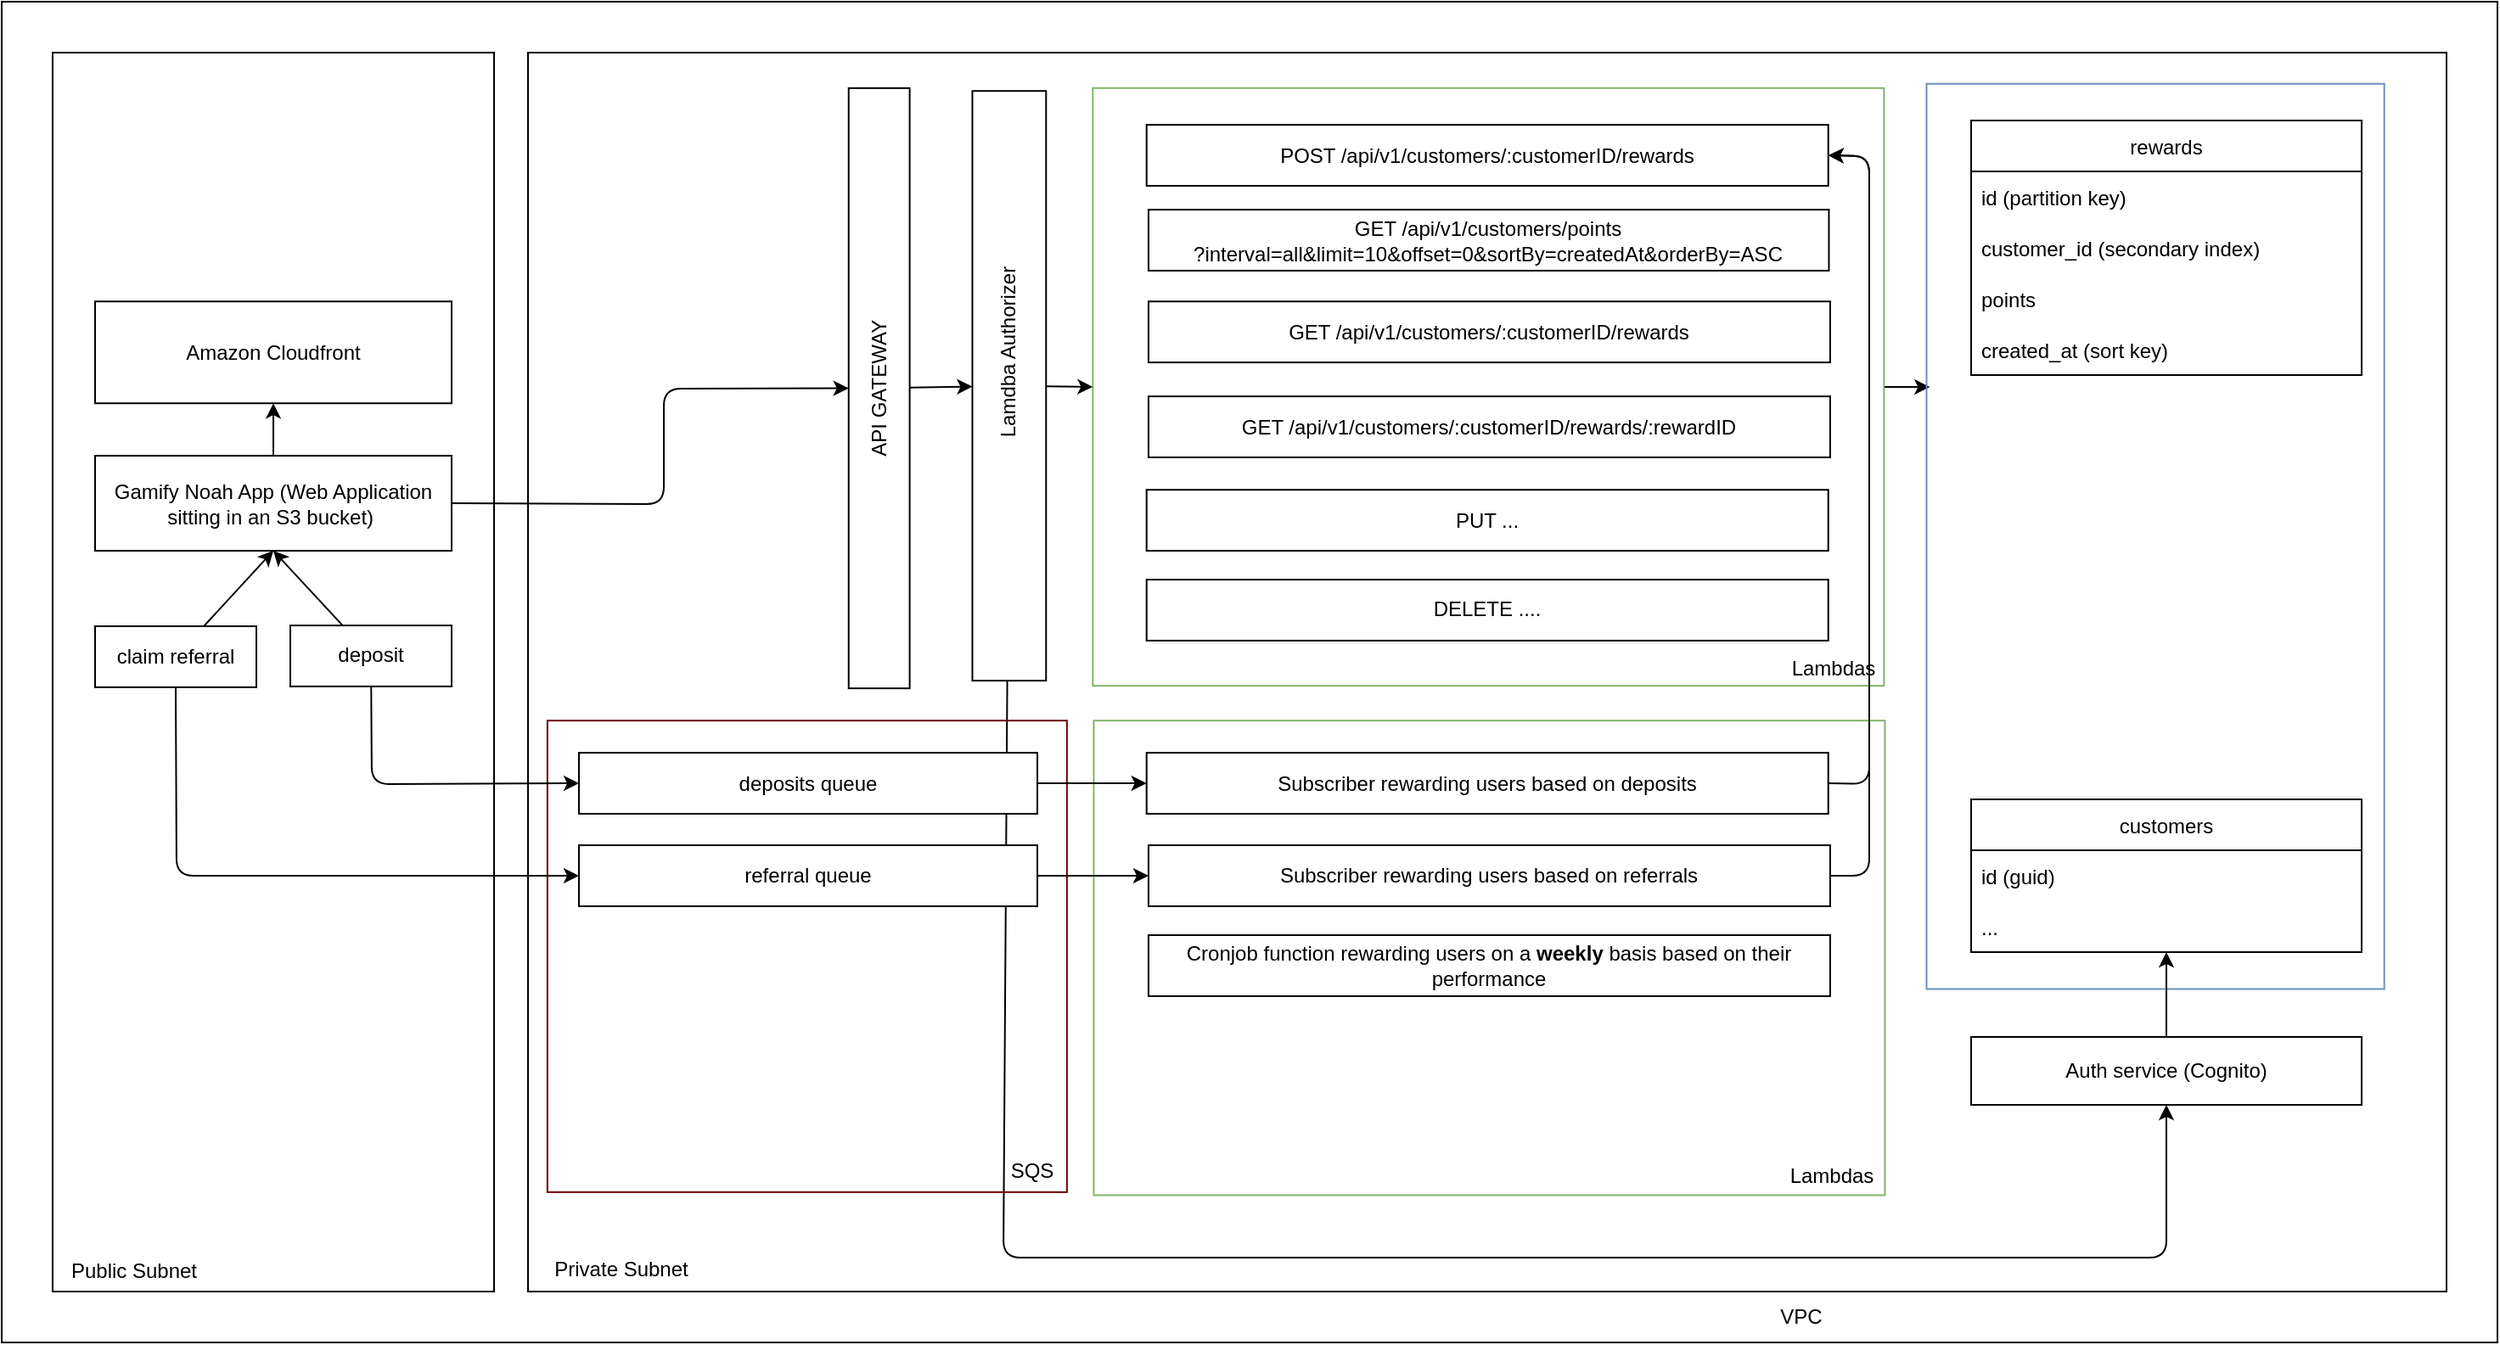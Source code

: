 <mxfile>
    <diagram id="RfgaBfemkXDA9C1rX7CF" name="Page-1">
        <mxGraphModel dx="949" dy="905" grid="1" gridSize="10" guides="1" tooltips="1" connect="1" arrows="1" fold="1" page="1" pageScale="1" pageWidth="1169" pageHeight="827" math="0" shadow="0">
            <root>
                <mxCell id="0"/>
                <mxCell id="1" parent="0"/>
                <mxCell id="27" value="" style="rounded=0;whiteSpace=wrap;html=1;fontSize=12;labelBackgroundColor=none;" parent="1" vertex="1">
                    <mxGeometry x="30" y="10" width="1470" height="790" as="geometry"/>
                </mxCell>
                <mxCell id="31" value="" style="rounded=0;whiteSpace=wrap;html=1;fontSize=12;labelBorderColor=default;fontStyle=1" parent="1" vertex="1">
                    <mxGeometry x="340" y="40" width="1130" height="730" as="geometry"/>
                </mxCell>
                <mxCell id="129" style="edgeStyle=none;html=1;entryX=0.665;entryY=0.007;entryDx=0;entryDy=0;entryPerimeter=0;" edge="1" parent="1" source="88" target="54">
                    <mxGeometry relative="1" as="geometry"/>
                </mxCell>
                <mxCell id="88" value="" style="rounded=0;whiteSpace=wrap;html=1;rotation=-90;fillColor=none;strokeColor=#82b366;" parent="1" vertex="1">
                    <mxGeometry x="729.59" y="3.97" width="352.18" height="466.02" as="geometry"/>
                </mxCell>
                <mxCell id="54" value="" style="rounded=0;whiteSpace=wrap;html=1;rotation=-90;fillColor=none;strokeColor=#6c8ebf;" parent="1" vertex="1">
                    <mxGeometry x="1031.84" y="190.26" width="533.39" height="269.58" as="geometry"/>
                </mxCell>
                <mxCell id="28" value="" style="rounded=0;whiteSpace=wrap;html=1;fontSize=12;labelBorderColor=#FFFFFF;" parent="1" vertex="1">
                    <mxGeometry x="60" y="40" width="260" height="730" as="geometry"/>
                </mxCell>
                <mxCell id="29" value="Public Subnet" style="text;html=1;strokeColor=none;fillColor=none;align=center;verticalAlign=middle;whiteSpace=wrap;rounded=0;fontSize=12;" parent="1" vertex="1">
                    <mxGeometry x="48" y="748" width="120" height="20" as="geometry"/>
                </mxCell>
                <mxCell id="41" value="" style="edgeStyle=none;html=1;fontSize=12;" parent="1" source="23" target="38" edge="1">
                    <mxGeometry relative="1" as="geometry"/>
                </mxCell>
                <mxCell id="132" style="edgeStyle=none;html=1;entryX=0.5;entryY=0;entryDx=0;entryDy=0;exitX=1;exitY=0.5;exitDx=0;exitDy=0;" edge="1" parent="1" source="23" target="2">
                    <mxGeometry relative="1" as="geometry">
                        <Array as="points">
                            <mxPoint x="420" y="306"/>
                            <mxPoint x="420" y="238"/>
                        </Array>
                    </mxGeometry>
                </mxCell>
                <mxCell id="23" value="Gamify Noah App (Web Application sitting in an S3 bucket)&amp;nbsp;" style="rounded=0;whiteSpace=wrap;html=1;" parent="1" vertex="1">
                    <mxGeometry x="85" y="277.53" width="210" height="55.99" as="geometry"/>
                </mxCell>
                <mxCell id="38" value="Amazon Cloudfront" style="rounded=0;whiteSpace=wrap;html=1;" parent="1" vertex="1">
                    <mxGeometry x="85" y="186.62" width="210" height="60" as="geometry"/>
                </mxCell>
                <mxCell id="45" value="Private Subnet" style="text;html=1;strokeColor=none;fillColor=none;align=center;verticalAlign=middle;whiteSpace=wrap;rounded=0;fontSize=12;" parent="1" vertex="1">
                    <mxGeometry x="335" y="747" width="120" height="20" as="geometry"/>
                </mxCell>
                <mxCell id="47" value="VPC" style="text;html=1;strokeColor=none;fillColor=none;align=center;verticalAlign=middle;whiteSpace=wrap;rounded=0;fontSize=12;" parent="1" vertex="1">
                    <mxGeometry x="1030" y="775" width="120" height="20" as="geometry"/>
                </mxCell>
                <mxCell id="90" value="" style="edgeStyle=none;html=1;" parent="1" source="51" target="75" edge="1">
                    <mxGeometry relative="1" as="geometry"/>
                </mxCell>
                <mxCell id="51" value="Auth service (Cognito)" style="rounded=0;whiteSpace=wrap;html=1;labelBackgroundColor=none;labelBorderColor=none;fontSize=12;" parent="1" vertex="1">
                    <mxGeometry x="1190" y="620" width="230" height="40" as="geometry"/>
                </mxCell>
                <mxCell id="91" style="edgeStyle=none;html=1;" parent="1" source="2" target="64" edge="1">
                    <mxGeometry relative="1" as="geometry"/>
                </mxCell>
                <mxCell id="2" value="API GATEWAY" style="rounded=0;whiteSpace=wrap;html=1;rotation=-90;" parent="1" vertex="1">
                    <mxGeometry x="370" y="219.79" width="353.67" height="35.93" as="geometry"/>
                </mxCell>
                <mxCell id="6" value="GET /api/v1/customers/points&lt;br&gt;?interval=all&amp;amp;limit=10&amp;amp;offset=0&amp;amp;sortBy=createdAt&amp;amp;orderBy=ASC" style="rounded=0;whiteSpace=wrap;html=1;" parent="1" vertex="1">
                    <mxGeometry x="705.48" y="132.55" width="400.75" height="35.93" as="geometry"/>
                </mxCell>
                <mxCell id="8" value="GET /api/v1/customers/:customerID/rewards" style="rounded=0;whiteSpace=wrap;html=1;" parent="1" vertex="1">
                    <mxGeometry x="705.48" y="186.62" width="401.5" height="35.93" as="geometry"/>
                </mxCell>
                <mxCell id="9" value="PUT ..." style="rounded=0;whiteSpace=wrap;html=1;" parent="1" vertex="1">
                    <mxGeometry x="704.35" y="297.59" width="401.5" height="35.93" as="geometry"/>
                </mxCell>
                <mxCell id="97" style="edgeStyle=none;html=1;entryX=0.5;entryY=0;entryDx=0;entryDy=0;" edge="1" parent="1" source="64" target="88">
                    <mxGeometry relative="1" as="geometry"/>
                </mxCell>
                <mxCell id="131" style="edgeStyle=none;html=1;entryX=0.5;entryY=1;entryDx=0;entryDy=0;" edge="1" parent="1" source="64" target="51">
                    <mxGeometry relative="1" as="geometry">
                        <Array as="points">
                            <mxPoint x="620" y="750"/>
                            <mxPoint x="1305" y="750"/>
                        </Array>
                    </mxGeometry>
                </mxCell>
                <mxCell id="64" value="&lt;blockquote style=&quot;margin: 0 0 0 40px ; border: none ; padding: 0px&quot;&gt;Lamdba Authorizer&lt;/blockquote&gt;" style="rounded=0;whiteSpace=wrap;html=1;rotation=-90;" parent="1" vertex="1">
                    <mxGeometry x="449.71" y="214.63" width="347.45" height="43.4" as="geometry"/>
                </mxCell>
                <mxCell id="65" value="GET /api/v1/customers/:customerID/rewards/:rewardID" style="rounded=0;whiteSpace=wrap;html=1;" parent="1" vertex="1">
                    <mxGeometry x="705.48" y="242.55" width="401.5" height="35.93" as="geometry"/>
                </mxCell>
                <mxCell id="73" value="customers" style="swimlane;fontStyle=0;childLayout=stackLayout;horizontal=1;startSize=30;horizontalStack=0;resizeParent=1;resizeParentMax=0;resizeLast=0;collapsible=1;marginBottom=0;" parent="1" vertex="1">
                    <mxGeometry x="1190" y="480" width="230" height="90" as="geometry"/>
                </mxCell>
                <mxCell id="74" value="id (guid)" style="text;strokeColor=none;fillColor=none;align=left;verticalAlign=middle;spacingLeft=4;spacingRight=4;overflow=hidden;points=[[0,0.5],[1,0.5]];portConstraint=eastwest;rotatable=0;" parent="73" vertex="1">
                    <mxGeometry y="30" width="230" height="30" as="geometry"/>
                </mxCell>
                <mxCell id="75" value="..." style="text;strokeColor=none;fillColor=none;align=left;verticalAlign=middle;spacingLeft=4;spacingRight=4;overflow=hidden;points=[[0,0.5],[1,0.5]];portConstraint=eastwest;rotatable=0;" parent="73" vertex="1">
                    <mxGeometry y="60" width="230" height="30" as="geometry"/>
                </mxCell>
                <mxCell id="77" value="rewards" style="swimlane;fontStyle=0;childLayout=stackLayout;horizontal=1;startSize=30;horizontalStack=0;resizeParent=1;resizeParentMax=0;resizeLast=0;collapsible=1;marginBottom=0;" parent="1" vertex="1">
                    <mxGeometry x="1190" y="80" width="230" height="150" as="geometry"/>
                </mxCell>
                <mxCell id="78" value="id (partition key)" style="text;strokeColor=none;fillColor=none;align=left;verticalAlign=middle;spacingLeft=4;spacingRight=4;overflow=hidden;points=[[0,0.5],[1,0.5]];portConstraint=eastwest;rotatable=0;" parent="77" vertex="1">
                    <mxGeometry y="30" width="230" height="30" as="geometry"/>
                </mxCell>
                <mxCell id="79" value="customer_id (secondary index)" style="text;strokeColor=none;fillColor=none;align=left;verticalAlign=middle;spacingLeft=4;spacingRight=4;overflow=hidden;points=[[0,0.5],[1,0.5]];portConstraint=eastwest;rotatable=0;" parent="77" vertex="1">
                    <mxGeometry y="60" width="230" height="30" as="geometry"/>
                </mxCell>
                <mxCell id="81" value="points" style="text;strokeColor=none;fillColor=none;align=left;verticalAlign=middle;spacingLeft=4;spacingRight=4;overflow=hidden;points=[[0,0.5],[1,0.5]];portConstraint=eastwest;rotatable=0;" parent="77" vertex="1">
                    <mxGeometry y="90" width="230" height="30" as="geometry"/>
                </mxCell>
                <mxCell id="80" value="created_at (sort key)" style="text;strokeColor=none;fillColor=none;align=left;verticalAlign=middle;spacingLeft=4;spacingRight=4;overflow=hidden;points=[[0,0.5],[1,0.5]];portConstraint=eastwest;rotatable=0;" parent="77" vertex="1">
                    <mxGeometry y="120" width="230" height="30" as="geometry"/>
                </mxCell>
                <mxCell id="85" value="DELETE ...." style="rounded=0;whiteSpace=wrap;html=1;" parent="1" vertex="1">
                    <mxGeometry x="704.35" y="350.53" width="401.5" height="35.93" as="geometry"/>
                </mxCell>
                <mxCell id="94" value="POST /api/v1/customers/:customerID/rewards" style="rounded=0;whiteSpace=wrap;html=1;" parent="1" vertex="1">
                    <mxGeometry x="704.35" y="82.55" width="401.5" height="35.93" as="geometry"/>
                </mxCell>
                <mxCell id="99" value="" style="rounded=0;whiteSpace=wrap;html=1;rotation=-90;fillColor=none;strokeColor=#82b366;" vertex="1" parent="1">
                    <mxGeometry x="766.41" y="340.42" width="279.65" height="465.99" as="geometry"/>
                </mxCell>
                <mxCell id="125" style="edgeStyle=none;html=1;entryX=1;entryY=0.5;entryDx=0;entryDy=0;exitX=1;exitY=0.5;exitDx=0;exitDy=0;" edge="1" parent="1" source="100" target="94">
                    <mxGeometry relative="1" as="geometry">
                        <Array as="points">
                            <mxPoint x="1130" y="471"/>
                            <mxPoint x="1130" y="101"/>
                        </Array>
                    </mxGeometry>
                </mxCell>
                <mxCell id="100" value="Subscriber rewarding users based on deposits" style="rounded=0;whiteSpace=wrap;html=1;" vertex="1" parent="1">
                    <mxGeometry x="704.35" y="452.55" width="401.5" height="35.93" as="geometry"/>
                </mxCell>
                <mxCell id="103" value="Cronjob function rewarding users on a&amp;nbsp;&lt;b&gt;weekly&lt;/b&gt; basis based on their performance" style="rounded=0;whiteSpace=wrap;html=1;" vertex="1" parent="1">
                    <mxGeometry x="705.48" y="560.0" width="401.5" height="35.93" as="geometry"/>
                </mxCell>
                <mxCell id="105" value="" style="rounded=0;whiteSpace=wrap;html=1;rotation=-90;fillColor=none;strokeColor=#6F0000;fontColor=#ffffff;" vertex="1" parent="1">
                    <mxGeometry x="365.5" y="419.51" width="277.84" height="305.99" as="geometry"/>
                </mxCell>
                <mxCell id="122" style="edgeStyle=none;html=1;" edge="1" parent="1" source="106" target="100">
                    <mxGeometry relative="1" as="geometry"/>
                </mxCell>
                <mxCell id="106" value="deposits queue" style="rounded=0;whiteSpace=wrap;html=1;" vertex="1" parent="1">
                    <mxGeometry x="370" y="452.55" width="270" height="35.93" as="geometry"/>
                </mxCell>
                <mxCell id="107" value="Lambdas" style="text;html=1;strokeColor=none;fillColor=none;align=center;verticalAlign=middle;whiteSpace=wrap;rounded=0;fontSize=12;" vertex="1" parent="1">
                    <mxGeometry x="1048.84" y="393.46" width="120" height="20" as="geometry"/>
                </mxCell>
                <mxCell id="108" value="Lambdas" style="text;html=1;strokeColor=none;fillColor=none;align=center;verticalAlign=middle;whiteSpace=wrap;rounded=0;fontSize=12;" vertex="1" parent="1">
                    <mxGeometry x="1048" y="692" width="120" height="20" as="geometry"/>
                </mxCell>
                <mxCell id="109" value="SQS" style="text;html=1;strokeColor=none;fillColor=none;align=center;verticalAlign=middle;whiteSpace=wrap;rounded=0;fontSize=12;" vertex="1" parent="1">
                    <mxGeometry x="577.0" y="689" width="120" height="20" as="geometry"/>
                </mxCell>
                <mxCell id="133" style="edgeStyle=none;html=1;" edge="1" parent="1" source="110" target="123">
                    <mxGeometry relative="1" as="geometry"/>
                </mxCell>
                <mxCell id="110" value="referral queue" style="rounded=0;whiteSpace=wrap;html=1;" vertex="1" parent="1">
                    <mxGeometry x="370" y="507.04" width="270" height="35.93" as="geometry"/>
                </mxCell>
                <mxCell id="117" style="edgeStyle=none;html=1;entryX=0;entryY=0.5;entryDx=0;entryDy=0;exitX=0.5;exitY=1;exitDx=0;exitDy=0;" edge="1" parent="1" source="111" target="110">
                    <mxGeometry relative="1" as="geometry">
                        <Array as="points">
                            <mxPoint x="133" y="525"/>
                        </Array>
                    </mxGeometry>
                </mxCell>
                <mxCell id="119" style="edgeStyle=none;html=1;entryX=0.5;entryY=1;entryDx=0;entryDy=0;" edge="1" parent="1" source="111" target="23">
                    <mxGeometry relative="1" as="geometry"/>
                </mxCell>
                <mxCell id="111" value="claim referral" style="rounded=0;whiteSpace=wrap;html=1;" vertex="1" parent="1">
                    <mxGeometry x="85" y="378" width="95" height="35.93" as="geometry"/>
                </mxCell>
                <mxCell id="118" style="edgeStyle=none;html=1;entryX=0;entryY=0.5;entryDx=0;entryDy=0;" edge="1" parent="1" source="112" target="106">
                    <mxGeometry relative="1" as="geometry">
                        <Array as="points">
                            <mxPoint x="248" y="471"/>
                        </Array>
                    </mxGeometry>
                </mxCell>
                <mxCell id="121" style="edgeStyle=none;html=1;entryX=0.5;entryY=1;entryDx=0;entryDy=0;" edge="1" parent="1" source="112" target="23">
                    <mxGeometry relative="1" as="geometry"/>
                </mxCell>
                <mxCell id="112" value="deposit" style="rounded=0;whiteSpace=wrap;html=1;" vertex="1" parent="1">
                    <mxGeometry x="200" y="377.53" width="95" height="35.93" as="geometry"/>
                </mxCell>
                <mxCell id="124" style="edgeStyle=none;html=1;entryX=1;entryY=0.5;entryDx=0;entryDy=0;exitX=1;exitY=0.5;exitDx=0;exitDy=0;" edge="1" parent="1" source="123" target="94">
                    <mxGeometry relative="1" as="geometry">
                        <Array as="points">
                            <mxPoint x="1130" y="525"/>
                            <mxPoint x="1130" y="101"/>
                        </Array>
                    </mxGeometry>
                </mxCell>
                <mxCell id="123" value="Subscriber rewarding users based on referrals" style="rounded=0;whiteSpace=wrap;html=1;" vertex="1" parent="1">
                    <mxGeometry x="705.48" y="507.04" width="401.5" height="35.93" as="geometry"/>
                </mxCell>
            </root>
        </mxGraphModel>
    </diagram>
</mxfile>